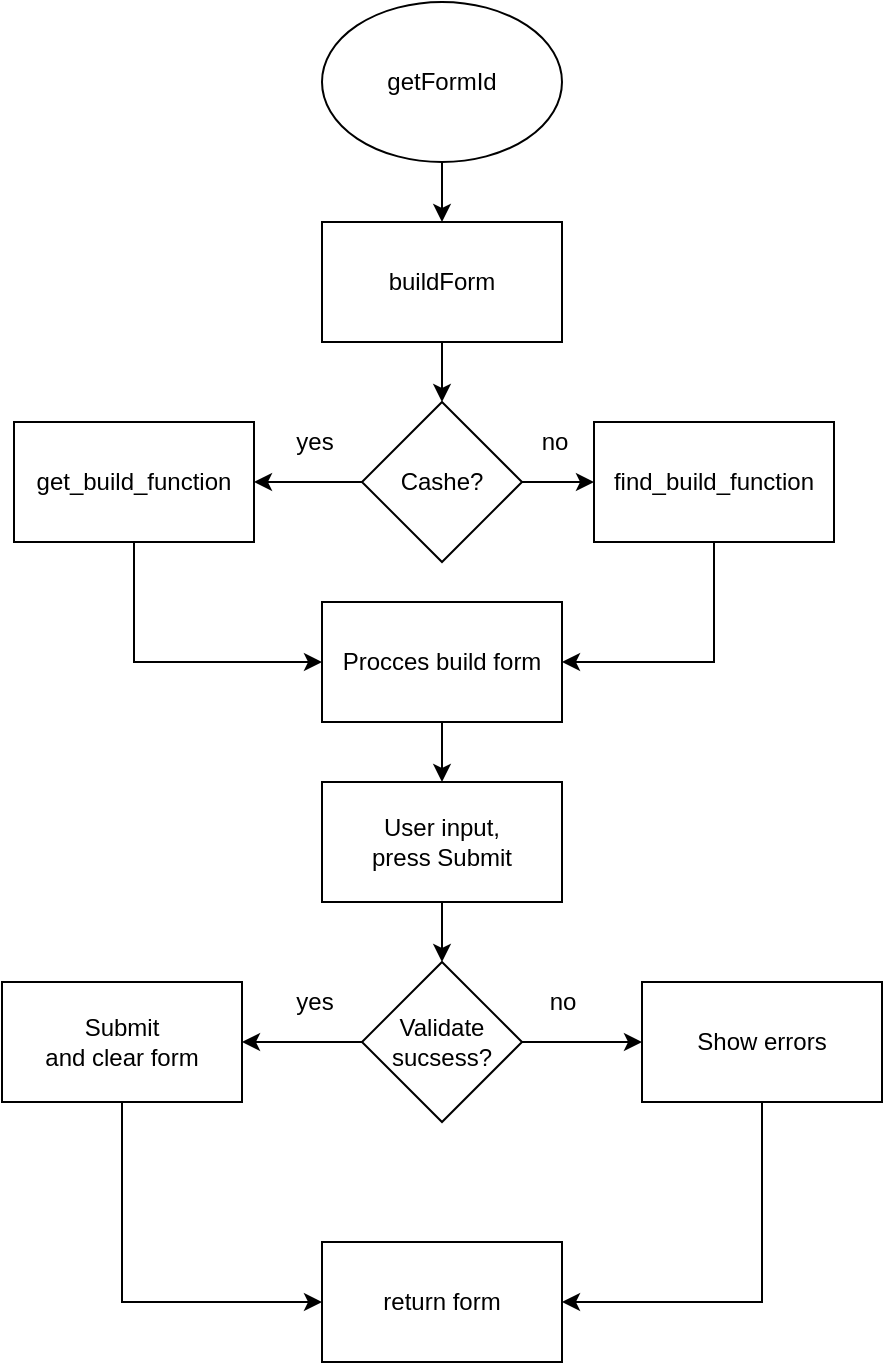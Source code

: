 <mxfile version="14.9.2" type="github">
  <diagram id="O6ief5u6mfypZy1Qq0Gh" name="Page-1">
    <mxGraphModel dx="1402" dy="794" grid="1" gridSize="10" guides="1" tooltips="1" connect="1" arrows="1" fold="1" page="1" pageScale="1" pageWidth="827" pageHeight="1169" math="0" shadow="0">
      <root>
        <mxCell id="0" />
        <mxCell id="1" parent="0" />
        <mxCell id="vwDWFzu-jIrDnHgNc5qG-3" value="" style="group" vertex="1" connectable="0" parent="1">
          <mxGeometry x="354" y="120" width="120" height="80" as="geometry" />
        </mxCell>
        <mxCell id="vwDWFzu-jIrDnHgNc5qG-1" value="&lt;div&gt;getFormId&lt;/div&gt;" style="ellipse;whiteSpace=wrap;html=1;" vertex="1" parent="vwDWFzu-jIrDnHgNc5qG-3">
          <mxGeometry width="120" height="80" as="geometry" />
        </mxCell>
        <mxCell id="vwDWFzu-jIrDnHgNc5qG-7" value="" style="edgeStyle=orthogonalEdgeStyle;rounded=0;orthogonalLoop=1;jettySize=auto;html=1;" edge="1" parent="1" source="vwDWFzu-jIrDnHgNc5qG-4" target="vwDWFzu-jIrDnHgNc5qG-6">
          <mxGeometry relative="1" as="geometry" />
        </mxCell>
        <mxCell id="vwDWFzu-jIrDnHgNc5qG-4" value="buildForm" style="whiteSpace=wrap;html=1;" vertex="1" parent="1">
          <mxGeometry x="354" y="230" width="120" height="60" as="geometry" />
        </mxCell>
        <mxCell id="vwDWFzu-jIrDnHgNc5qG-5" value="" style="edgeStyle=orthogonalEdgeStyle;rounded=0;orthogonalLoop=1;jettySize=auto;html=1;" edge="1" parent="1" source="vwDWFzu-jIrDnHgNc5qG-1" target="vwDWFzu-jIrDnHgNc5qG-4">
          <mxGeometry relative="1" as="geometry" />
        </mxCell>
        <mxCell id="vwDWFzu-jIrDnHgNc5qG-9" value="" style="edgeStyle=orthogonalEdgeStyle;rounded=0;orthogonalLoop=1;jettySize=auto;html=1;" edge="1" parent="1" source="vwDWFzu-jIrDnHgNc5qG-6" target="vwDWFzu-jIrDnHgNc5qG-8">
          <mxGeometry relative="1" as="geometry" />
        </mxCell>
        <mxCell id="vwDWFzu-jIrDnHgNc5qG-11" value="" style="edgeStyle=orthogonalEdgeStyle;rounded=0;orthogonalLoop=1;jettySize=auto;html=1;" edge="1" parent="1" source="vwDWFzu-jIrDnHgNc5qG-6" target="vwDWFzu-jIrDnHgNc5qG-10">
          <mxGeometry relative="1" as="geometry" />
        </mxCell>
        <mxCell id="vwDWFzu-jIrDnHgNc5qG-6" value="&lt;div&gt;Cashe?&lt;/div&gt;" style="rhombus;whiteSpace=wrap;html=1;" vertex="1" parent="1">
          <mxGeometry x="374" y="320" width="80" height="80" as="geometry" />
        </mxCell>
        <mxCell id="vwDWFzu-jIrDnHgNc5qG-16" style="edgeStyle=orthogonalEdgeStyle;rounded=0;orthogonalLoop=1;jettySize=auto;html=1;exitX=0.5;exitY=1;exitDx=0;exitDy=0;entryX=1;entryY=0.5;entryDx=0;entryDy=0;" edge="1" parent="1" source="vwDWFzu-jIrDnHgNc5qG-8" target="vwDWFzu-jIrDnHgNc5qG-14">
          <mxGeometry relative="1" as="geometry" />
        </mxCell>
        <mxCell id="vwDWFzu-jIrDnHgNc5qG-8" value="find_build_function" style="whiteSpace=wrap;html=1;" vertex="1" parent="1">
          <mxGeometry x="490" y="330" width="120" height="60" as="geometry" />
        </mxCell>
        <mxCell id="vwDWFzu-jIrDnHgNc5qG-15" value="" style="edgeStyle=orthogonalEdgeStyle;rounded=0;orthogonalLoop=1;jettySize=auto;html=1;entryX=0;entryY=0.5;entryDx=0;entryDy=0;" edge="1" parent="1" source="vwDWFzu-jIrDnHgNc5qG-10" target="vwDWFzu-jIrDnHgNc5qG-14">
          <mxGeometry relative="1" as="geometry">
            <Array as="points">
              <mxPoint x="260" y="450" />
            </Array>
          </mxGeometry>
        </mxCell>
        <mxCell id="vwDWFzu-jIrDnHgNc5qG-10" value="&lt;div&gt;get_build_function&lt;/div&gt;" style="whiteSpace=wrap;html=1;" vertex="1" parent="1">
          <mxGeometry x="200" y="330" width="120" height="60" as="geometry" />
        </mxCell>
        <mxCell id="vwDWFzu-jIrDnHgNc5qG-12" value="&lt;div&gt;yes&lt;/div&gt;" style="text;html=1;align=center;verticalAlign=middle;resizable=0;points=[];autosize=1;strokeColor=none;" vertex="1" parent="1">
          <mxGeometry x="335" y="330" width="30" height="20" as="geometry" />
        </mxCell>
        <mxCell id="vwDWFzu-jIrDnHgNc5qG-13" value="&lt;div&gt;no&lt;/div&gt;" style="text;html=1;align=center;verticalAlign=middle;resizable=0;points=[];autosize=1;strokeColor=none;" vertex="1" parent="1">
          <mxGeometry x="455" y="330" width="30" height="20" as="geometry" />
        </mxCell>
        <mxCell id="vwDWFzu-jIrDnHgNc5qG-22" value="" style="edgeStyle=orthogonalEdgeStyle;rounded=0;orthogonalLoop=1;jettySize=auto;html=1;" edge="1" parent="1" source="vwDWFzu-jIrDnHgNc5qG-14" target="vwDWFzu-jIrDnHgNc5qG-21">
          <mxGeometry relative="1" as="geometry" />
        </mxCell>
        <mxCell id="vwDWFzu-jIrDnHgNc5qG-14" value="Procces build form" style="whiteSpace=wrap;html=1;" vertex="1" parent="1">
          <mxGeometry x="354" y="420" width="120" height="60" as="geometry" />
        </mxCell>
        <mxCell id="vwDWFzu-jIrDnHgNc5qG-24" value="" style="edgeStyle=orthogonalEdgeStyle;rounded=0;orthogonalLoop=1;jettySize=auto;html=1;" edge="1" parent="1" source="vwDWFzu-jIrDnHgNc5qG-21" target="vwDWFzu-jIrDnHgNc5qG-23">
          <mxGeometry relative="1" as="geometry" />
        </mxCell>
        <mxCell id="vwDWFzu-jIrDnHgNc5qG-21" value="&lt;div&gt;User input,&lt;/div&gt;press Submit" style="whiteSpace=wrap;html=1;" vertex="1" parent="1">
          <mxGeometry x="354" y="510" width="120" height="60" as="geometry" />
        </mxCell>
        <mxCell id="vwDWFzu-jIrDnHgNc5qG-30" value="" style="edgeStyle=orthogonalEdgeStyle;rounded=0;orthogonalLoop=1;jettySize=auto;html=1;" edge="1" parent="1" source="vwDWFzu-jIrDnHgNc5qG-23" target="vwDWFzu-jIrDnHgNc5qG-29">
          <mxGeometry relative="1" as="geometry" />
        </mxCell>
        <mxCell id="vwDWFzu-jIrDnHgNc5qG-32" value="" style="edgeStyle=orthogonalEdgeStyle;rounded=0;orthogonalLoop=1;jettySize=auto;html=1;" edge="1" parent="1" source="vwDWFzu-jIrDnHgNc5qG-23" target="vwDWFzu-jIrDnHgNc5qG-31">
          <mxGeometry relative="1" as="geometry" />
        </mxCell>
        <mxCell id="vwDWFzu-jIrDnHgNc5qG-23" value="&lt;div&gt;Validate&lt;/div&gt;&lt;div&gt;sucsess?&lt;/div&gt;" style="rhombus;whiteSpace=wrap;html=1;" vertex="1" parent="1">
          <mxGeometry x="374" y="600" width="80" height="80" as="geometry" />
        </mxCell>
        <mxCell id="vwDWFzu-jIrDnHgNc5qG-39" style="edgeStyle=orthogonalEdgeStyle;rounded=0;orthogonalLoop=1;jettySize=auto;html=1;exitX=0.5;exitY=1;exitDx=0;exitDy=0;entryX=0;entryY=0.5;entryDx=0;entryDy=0;" edge="1" parent="1" source="vwDWFzu-jIrDnHgNc5qG-29" target="vwDWFzu-jIrDnHgNc5qG-35">
          <mxGeometry relative="1" as="geometry" />
        </mxCell>
        <mxCell id="vwDWFzu-jIrDnHgNc5qG-29" value="Submit&lt;br&gt;and clear form" style="whiteSpace=wrap;html=1;" vertex="1" parent="1">
          <mxGeometry x="194" y="610" width="120" height="60" as="geometry" />
        </mxCell>
        <mxCell id="vwDWFzu-jIrDnHgNc5qG-38" style="edgeStyle=orthogonalEdgeStyle;rounded=0;orthogonalLoop=1;jettySize=auto;html=1;exitX=0.5;exitY=1;exitDx=0;exitDy=0;entryX=1;entryY=0.5;entryDx=0;entryDy=0;" edge="1" parent="1" source="vwDWFzu-jIrDnHgNc5qG-31" target="vwDWFzu-jIrDnHgNc5qG-35">
          <mxGeometry relative="1" as="geometry" />
        </mxCell>
        <mxCell id="vwDWFzu-jIrDnHgNc5qG-31" value="Show errors" style="whiteSpace=wrap;html=1;" vertex="1" parent="1">
          <mxGeometry x="514" y="610" width="120" height="60" as="geometry" />
        </mxCell>
        <mxCell id="vwDWFzu-jIrDnHgNc5qG-33" value="yes" style="text;html=1;align=center;verticalAlign=middle;resizable=0;points=[];autosize=1;strokeColor=none;" vertex="1" parent="1">
          <mxGeometry x="335" y="610" width="30" height="20" as="geometry" />
        </mxCell>
        <mxCell id="vwDWFzu-jIrDnHgNc5qG-34" value="no" style="text;html=1;align=center;verticalAlign=middle;resizable=0;points=[];autosize=1;strokeColor=none;" vertex="1" parent="1">
          <mxGeometry x="459" y="610" width="30" height="20" as="geometry" />
        </mxCell>
        <mxCell id="vwDWFzu-jIrDnHgNc5qG-35" value="return form" style="whiteSpace=wrap;html=1;" vertex="1" parent="1">
          <mxGeometry x="354" y="740" width="120" height="60" as="geometry" />
        </mxCell>
      </root>
    </mxGraphModel>
  </diagram>
</mxfile>
